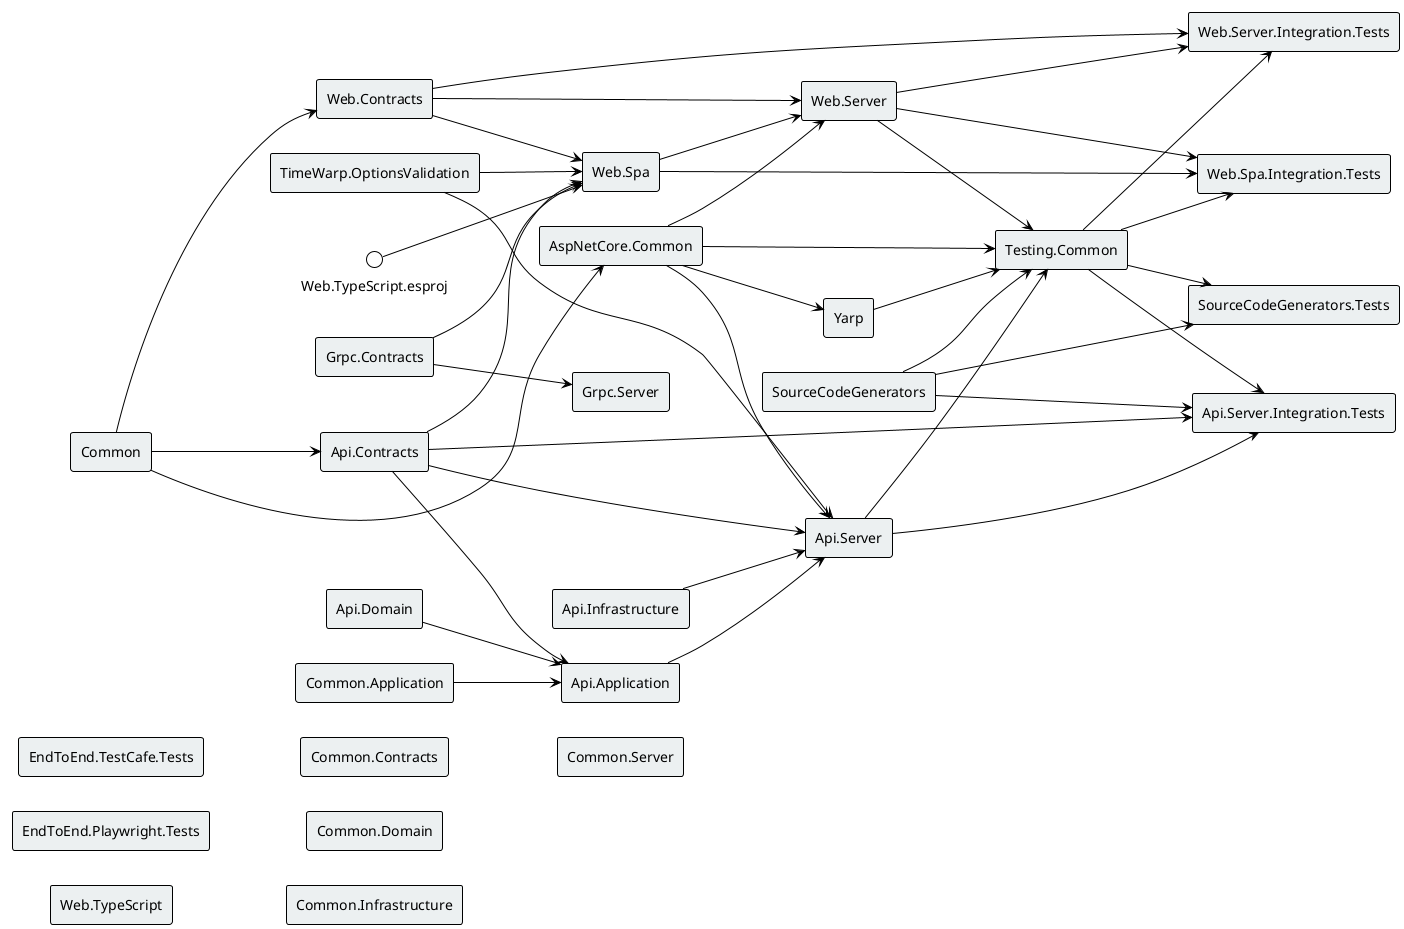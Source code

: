 @startuml Dependency graph

!theme plain
skinparam ComponentStyle rectangle
left to right direction

' Projects
[Web.Contracts] #ecf0f1
[Web.Server] #ecf0f1
[Web.Spa] #ecf0f1
[EndToEnd.TestCafe.Tests] #ecf0f1
[EndToEnd.Playwright.Tests] #ecf0f1
[Testing.Common] #ecf0f1
[SourceCodeGenerators] #ecf0f1
[SourceCodeGenerators.Tests] #ecf0f1
[Yarp] #ecf0f1
[Grpc.Server] #ecf0f1
[Grpc.Contracts] #ecf0f1
[Api.Server] #ecf0f1
[Api.Contracts] #ecf0f1
[Web.TypeScript] #ecf0f1
[Web.Spa.Integration.Tests] #ecf0f1
[Web.Server.Integration.Tests] #ecf0f1
[Api.Server.Integration.Tests] #ecf0f1
[TimeWarp.OptionsValidation] #ecf0f1
[AspNetCore.Common] #ecf0f1
[Api.Application] #ecf0f1
[Api.Infrastructure] #ecf0f1
[Api.Domain] #ecf0f1
[Common] #ecf0f1
[Common.Application] #ecf0f1
[Common.Contracts] #ecf0f1
[Common.Domain] #ecf0f1
[Common.Infrastructure] #ecf0f1
[Common.Server] #ecf0f1

Common --> Web.Contracts
AspNetCore.Common --> Web.Server
Web.Spa --> Web.Server
Web.Contracts --> Web.Server
TimeWarp.OptionsValidation --> Web.Spa
Api.Contracts --> Web.Spa
Grpc.Contracts --> Web.Spa
Web.Contracts --> Web.Spa
Web.TypeScript.esproj --> Web.Spa
AspNetCore.Common --> Testing.Common
Api.Server --> Testing.Common
Web.Server --> Testing.Common
Yarp --> Testing.Common
SourceCodeGenerators --> Testing.Common
SourceCodeGenerators --> SourceCodeGenerators.Tests
Testing.Common --> SourceCodeGenerators.Tests
AspNetCore.Common --> Yarp
Grpc.Contracts --> Grpc.Server
AspNetCore.Common --> Api.Server
TimeWarp.OptionsValidation --> Api.Server
Api.Application --> Api.Server
Api.Contracts --> Api.Server
Api.Infrastructure --> Api.Server
Common --> Api.Contracts
Web.Spa --> Web.Spa.Integration.Tests
Web.Server --> Web.Spa.Integration.Tests
Testing.Common --> Web.Spa.Integration.Tests
Web.Server --> Web.Server.Integration.Tests
Web.Contracts --> Web.Server.Integration.Tests
Testing.Common --> Web.Server.Integration.Tests
Api.Server --> Api.Server.Integration.Tests
Api.Contracts --> Api.Server.Integration.Tests
SourceCodeGenerators --> Api.Server.Integration.Tests
Testing.Common --> Api.Server.Integration.Tests
Common --> AspNetCore.Common
Common.Application --> Api.Application
Api.Contracts --> Api.Application
Api.Domain --> Api.Application
@enduml
